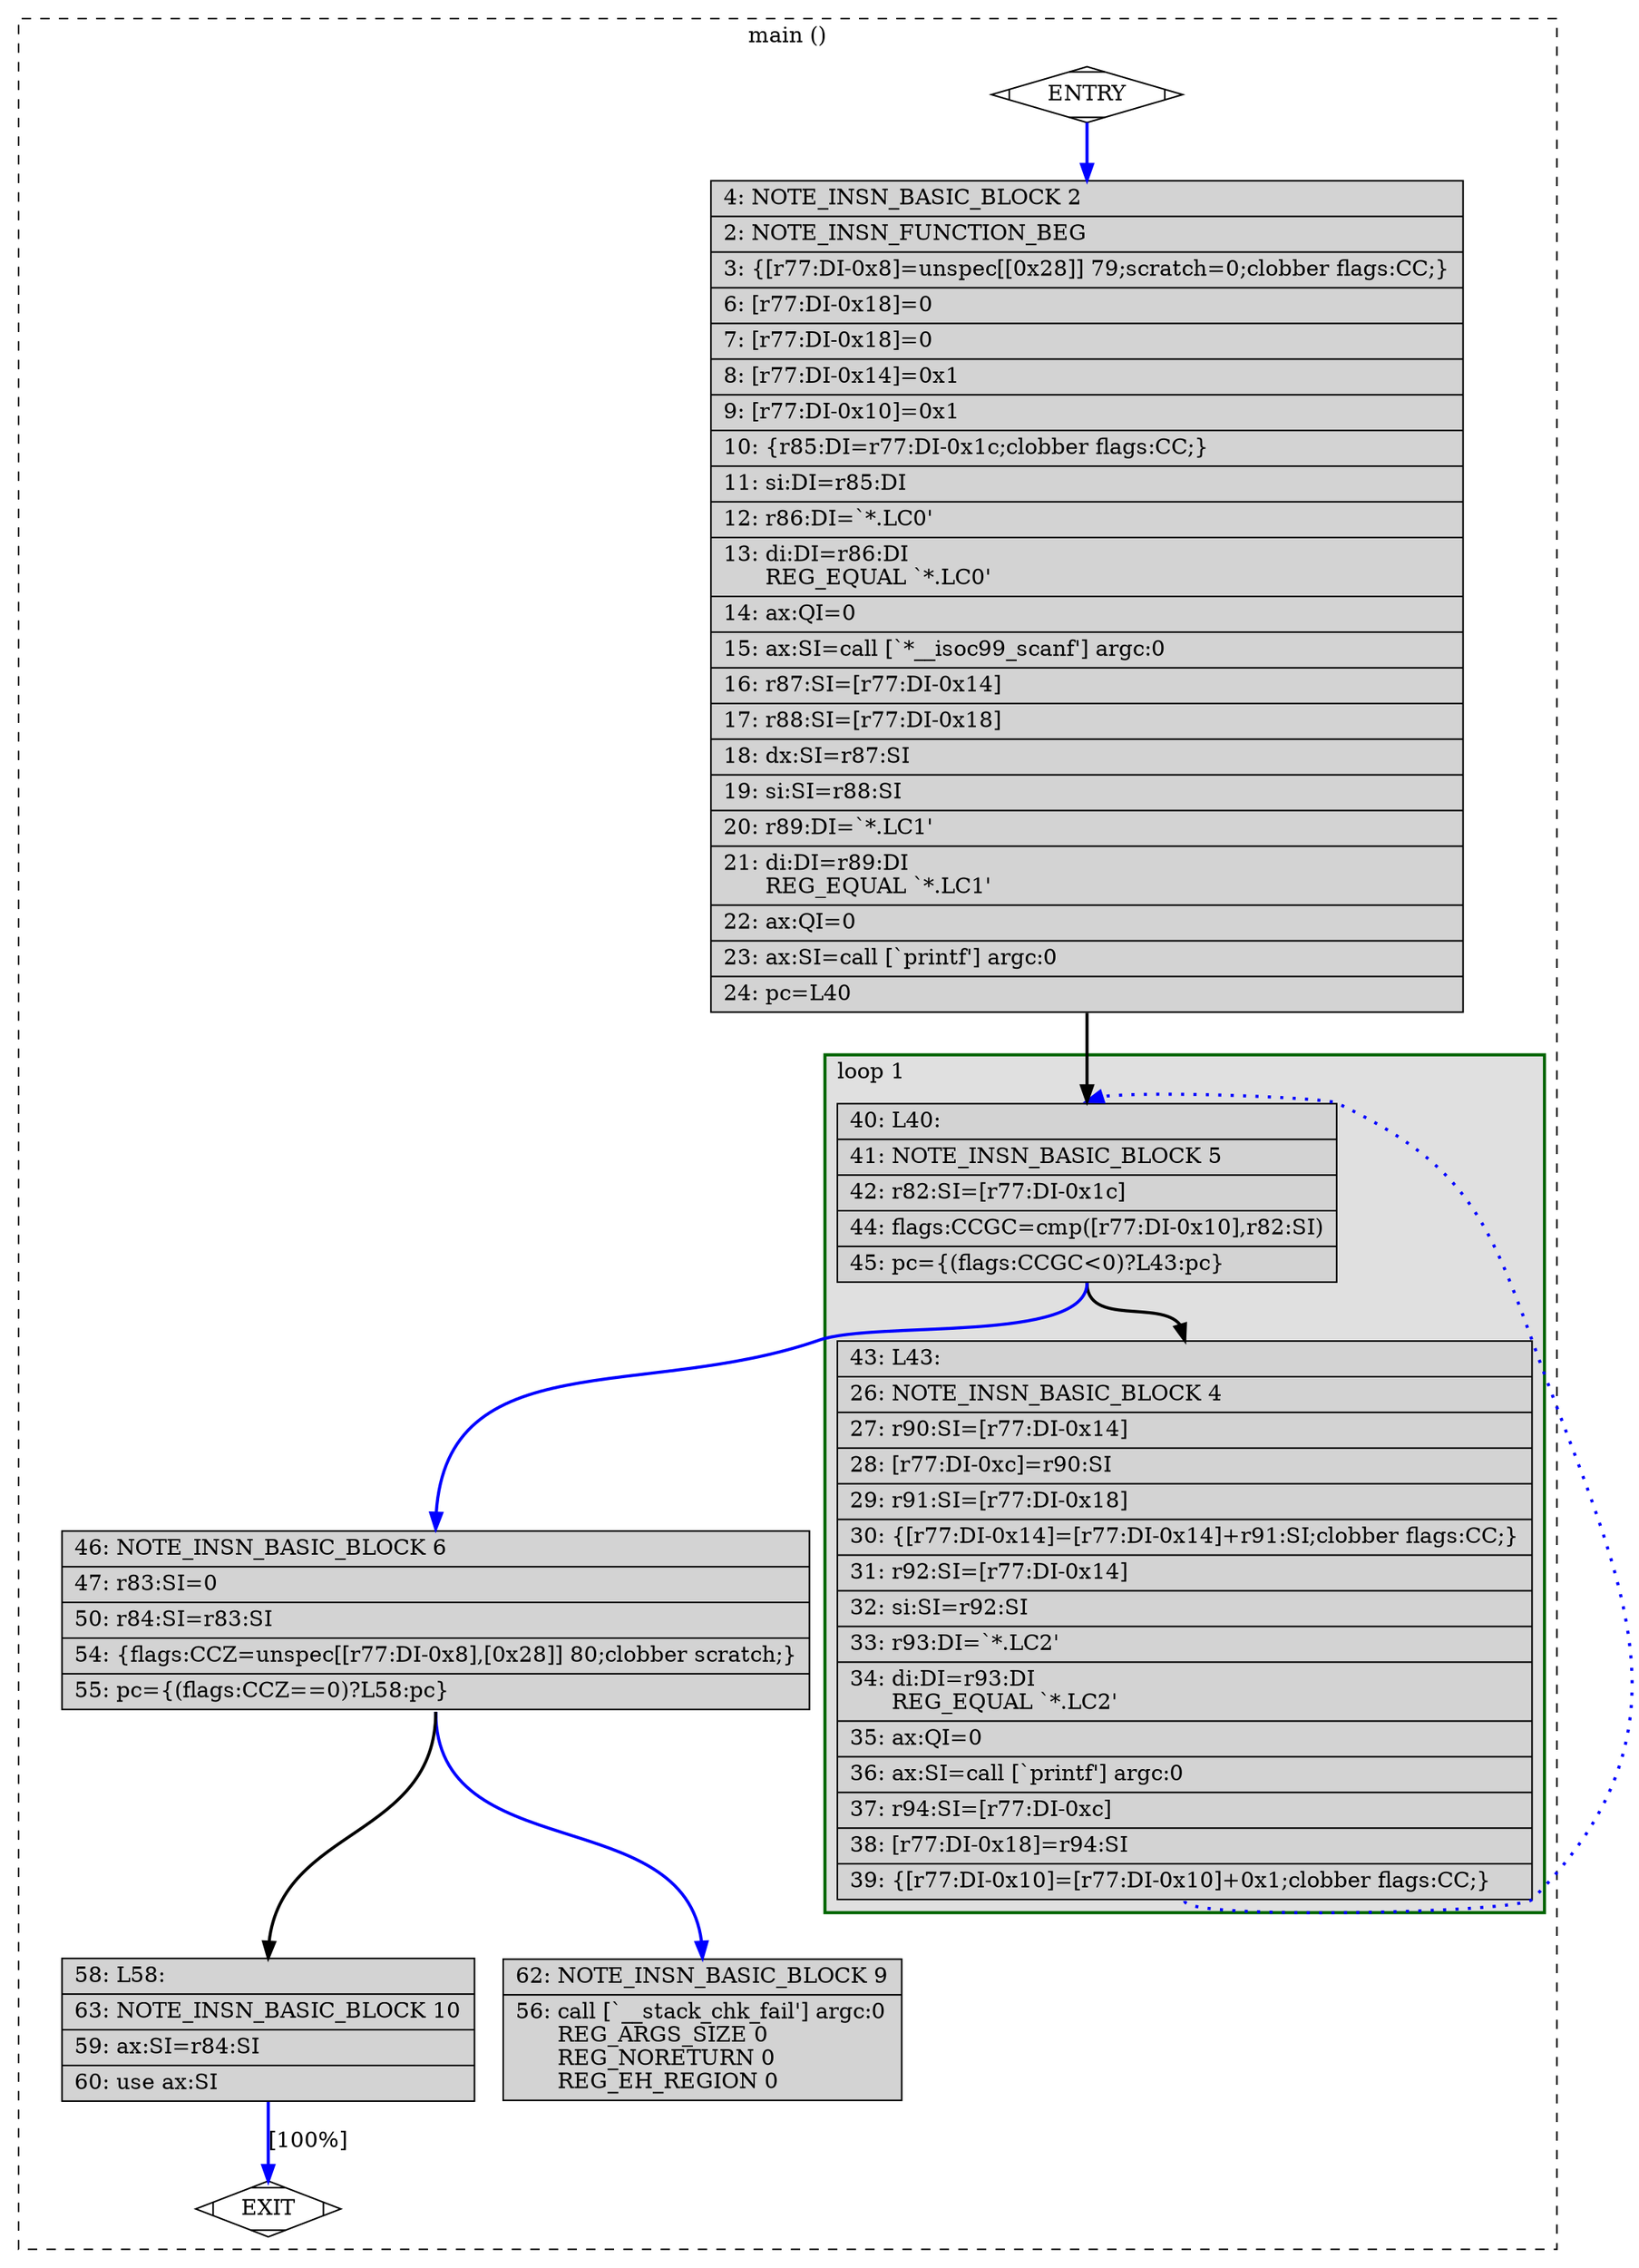digraph "main.c.245r.expand" {
overlap=false;
subgraph "cluster_main" {
	style="dashed";
	color="black";
	label="main ()";
	subgraph cluster_0_1 {
	style="filled";
	color="darkgreen";
	fillcolor="grey88";
	label="loop 1";
	labeljust=l;
	penwidth=2;
	fn_0_basic_block_5 [shape=record,style=filled,fillcolor=lightgrey,label="{\ \ \ 40:\ L40:\l\
|\ \ \ 41:\ NOTE_INSN_BASIC_BLOCK\ 5\l\
|\ \ \ 42:\ r82:SI=[r77:DI-0x1c]\l\
|\ \ \ 44:\ flags:CCGC=cmp([r77:DI-0x10],r82:SI)\l\
|\ \ \ 45:\ pc=\{(flags:CCGC\<0)?L43:pc\}\l\
}"];

	fn_0_basic_block_4 [shape=record,style=filled,fillcolor=lightgrey,label="{\ \ \ 43:\ L43:\l\
|\ \ \ 26:\ NOTE_INSN_BASIC_BLOCK\ 4\l\
|\ \ \ 27:\ r90:SI=[r77:DI-0x14]\l\
|\ \ \ 28:\ [r77:DI-0xc]=r90:SI\l\
|\ \ \ 29:\ r91:SI=[r77:DI-0x18]\l\
|\ \ \ 30:\ \{[r77:DI-0x14]=[r77:DI-0x14]+r91:SI;clobber\ flags:CC;\}\l\
|\ \ \ 31:\ r92:SI=[r77:DI-0x14]\l\
|\ \ \ 32:\ si:SI=r92:SI\l\
|\ \ \ 33:\ r93:DI=`*.LC2'\l\
|\ \ \ 34:\ di:DI=r93:DI\l\
\ \ \ \ \ \ REG_EQUAL\ `*.LC2'\l\
|\ \ \ 35:\ ax:QI=0\l\
|\ \ \ 36:\ ax:SI=call\ [`printf']\ argc:0\l\
|\ \ \ 37:\ r94:SI=[r77:DI-0xc]\l\
|\ \ \ 38:\ [r77:DI-0x18]=r94:SI\l\
|\ \ \ 39:\ \{[r77:DI-0x10]=[r77:DI-0x10]+0x1;clobber\ flags:CC;\}\l\
}"];

	}
	fn_0_basic_block_0 [shape=Mdiamond,style=filled,fillcolor=white,label="ENTRY"];

	fn_0_basic_block_1 [shape=Mdiamond,style=filled,fillcolor=white,label="EXIT"];

	fn_0_basic_block_2 [shape=record,style=filled,fillcolor=lightgrey,label="{\ \ \ \ 4:\ NOTE_INSN_BASIC_BLOCK\ 2\l\
|\ \ \ \ 2:\ NOTE_INSN_FUNCTION_BEG\l\
|\ \ \ \ 3:\ \{[r77:DI-0x8]=unspec[[0x28]]\ 79;scratch=0;clobber\ flags:CC;\}\l\
|\ \ \ \ 6:\ [r77:DI-0x18]=0\l\
|\ \ \ \ 7:\ [r77:DI-0x18]=0\l\
|\ \ \ \ 8:\ [r77:DI-0x14]=0x1\l\
|\ \ \ \ 9:\ [r77:DI-0x10]=0x1\l\
|\ \ \ 10:\ \{r85:DI=r77:DI-0x1c;clobber\ flags:CC;\}\l\
|\ \ \ 11:\ si:DI=r85:DI\l\
|\ \ \ 12:\ r86:DI=`*.LC0'\l\
|\ \ \ 13:\ di:DI=r86:DI\l\
\ \ \ \ \ \ REG_EQUAL\ `*.LC0'\l\
|\ \ \ 14:\ ax:QI=0\l\
|\ \ \ 15:\ ax:SI=call\ [`*__isoc99_scanf']\ argc:0\l\
|\ \ \ 16:\ r87:SI=[r77:DI-0x14]\l\
|\ \ \ 17:\ r88:SI=[r77:DI-0x18]\l\
|\ \ \ 18:\ dx:SI=r87:SI\l\
|\ \ \ 19:\ si:SI=r88:SI\l\
|\ \ \ 20:\ r89:DI=`*.LC1'\l\
|\ \ \ 21:\ di:DI=r89:DI\l\
\ \ \ \ \ \ REG_EQUAL\ `*.LC1'\l\
|\ \ \ 22:\ ax:QI=0\l\
|\ \ \ 23:\ ax:SI=call\ [`printf']\ argc:0\l\
|\ \ \ 24:\ pc=L40\l\
}"];

	fn_0_basic_block_6 [shape=record,style=filled,fillcolor=lightgrey,label="{\ \ \ 46:\ NOTE_INSN_BASIC_BLOCK\ 6\l\
|\ \ \ 47:\ r83:SI=0\l\
|\ \ \ 50:\ r84:SI=r83:SI\l\
|\ \ \ 54:\ \{flags:CCZ=unspec[[r77:DI-0x8],[0x28]]\ 80;clobber\ scratch;\}\l\
|\ \ \ 55:\ pc=\{(flags:CCZ==0)?L58:pc\}\l\
}"];

	fn_0_basic_block_9 [shape=record,style=filled,fillcolor=lightgrey,label="{\ \ \ 62:\ NOTE_INSN_BASIC_BLOCK\ 9\l\
|\ \ \ 56:\ call\ [`__stack_chk_fail']\ argc:0\l\
\ \ \ \ \ \ REG_ARGS_SIZE\ 0\l\
\ \ \ \ \ \ REG_NORETURN\ 0\l\
\ \ \ \ \ \ REG_EH_REGION\ 0\l\
}"];

	fn_0_basic_block_10 [shape=record,style=filled,fillcolor=lightgrey,label="{\ \ \ 58:\ L58:\l\
|\ \ \ 63:\ NOTE_INSN_BASIC_BLOCK\ 10\l\
|\ \ \ 59:\ ax:SI=r84:SI\l\
|\ \ \ 60:\ use\ ax:SI\l\
}"];

	fn_0_basic_block_0:s -> fn_0_basic_block_2:n [style="solid,bold",color=blue,weight=100,constraint=true];
	fn_0_basic_block_2:s -> fn_0_basic_block_5:n [style="solid,bold",color=black,weight=10,constraint=true];
	fn_0_basic_block_4:s -> fn_0_basic_block_5:n [style="dotted,bold",color=blue,weight=10,constraint=false];
	fn_0_basic_block_5:s -> fn_0_basic_block_4:n [style="solid,bold",color=black,weight=10,constraint=true];
	fn_0_basic_block_5:s -> fn_0_basic_block_6:n [style="solid,bold",color=blue,weight=100,constraint=true];
	fn_0_basic_block_6:s -> fn_0_basic_block_10:n [style="solid,bold",color=black,weight=10,constraint=true];
	fn_0_basic_block_6:s -> fn_0_basic_block_9:n [style="solid,bold",color=blue,weight=100,constraint=true];
	fn_0_basic_block_10:s -> fn_0_basic_block_1:n [style="solid,bold",color=blue,weight=100,constraint=true,label="[100%]"];
	fn_0_basic_block_0:s -> fn_0_basic_block_1:n [style="invis",constraint=true];
}
}
